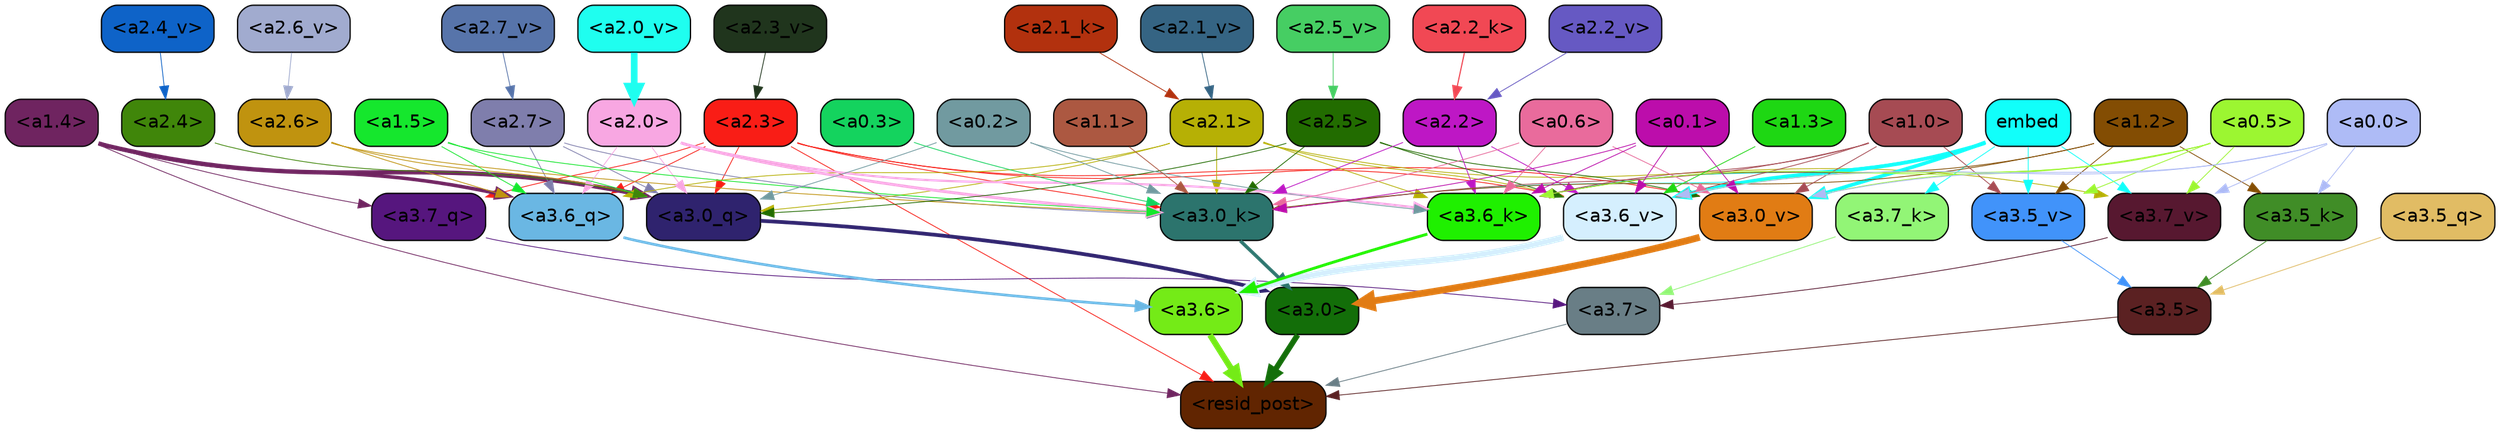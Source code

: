 strict digraph "" {
	graph [bgcolor=transparent,
		layout=dot,
		overlap=false,
		splines=true
	];
	"<a3.7>"	[color=black,
		fillcolor="#697e86",
		fontname=Helvetica,
		shape=box,
		style="filled, rounded"];
	"<resid_post>"	[color=black,
		fillcolor="#612501",
		fontname=Helvetica,
		shape=box,
		style="filled, rounded"];
	"<a3.7>" -> "<resid_post>"	[color="#697e86",
		penwidth=0.6239100098609924];
	"<a3.6>"	[color=black,
		fillcolor="#74eb17",
		fontname=Helvetica,
		shape=box,
		style="filled, rounded"];
	"<a3.6>" -> "<resid_post>"	[color="#74eb17",
		penwidth=4.569062113761902];
	"<a3.5>"	[color=black,
		fillcolor="#5b2122",
		fontname=Helvetica,
		shape=box,
		style="filled, rounded"];
	"<a3.5>" -> "<resid_post>"	[color="#5b2122",
		penwidth=0.6];
	"<a3.0>"	[color=black,
		fillcolor="#136e09",
		fontname=Helvetica,
		shape=box,
		style="filled, rounded"];
	"<a3.0>" -> "<resid_post>"	[color="#136e09",
		penwidth=4.283544182777405];
	"<a2.3>"	[color=black,
		fillcolor="#f91d16",
		fontname=Helvetica,
		shape=box,
		style="filled, rounded"];
	"<a2.3>" -> "<resid_post>"	[color="#f91d16",
		penwidth=0.6];
	"<a3.7_q>"	[color=black,
		fillcolor="#56167e",
		fontname=Helvetica,
		shape=box,
		style="filled, rounded"];
	"<a2.3>" -> "<a3.7_q>"	[color="#f91d16",
		penwidth=0.6];
	"<a3.6_q>"	[color=black,
		fillcolor="#6ab7e3",
		fontname=Helvetica,
		shape=box,
		style="filled, rounded"];
	"<a2.3>" -> "<a3.6_q>"	[color="#f91d16",
		penwidth=0.6];
	"<a3.0_q>"	[color=black,
		fillcolor="#2f236e",
		fontname=Helvetica,
		shape=box,
		style="filled, rounded"];
	"<a2.3>" -> "<a3.0_q>"	[color="#f91d16",
		penwidth=0.6];
	"<a3.0_k>"	[color=black,
		fillcolor="#2c746d",
		fontname=Helvetica,
		shape=box,
		style="filled, rounded"];
	"<a2.3>" -> "<a3.0_k>"	[color="#f91d16",
		penwidth=0.6];
	"<a3.6_v>"	[color=black,
		fillcolor="#d5effe",
		fontname=Helvetica,
		shape=box,
		style="filled, rounded"];
	"<a2.3>" -> "<a3.6_v>"	[color="#f91d16",
		penwidth=0.6];
	"<a3.0_v>"	[color=black,
		fillcolor="#e17c14",
		fontname=Helvetica,
		shape=box,
		style="filled, rounded"];
	"<a2.3>" -> "<a3.0_v>"	[color="#f91d16",
		penwidth=0.6];
	"<a1.4>"	[color=black,
		fillcolor="#6f2460",
		fontname=Helvetica,
		shape=box,
		style="filled, rounded"];
	"<a1.4>" -> "<resid_post>"	[color="#6f2460",
		penwidth=0.6];
	"<a1.4>" -> "<a3.7_q>"	[color="#6f2460",
		penwidth=0.6];
	"<a1.4>" -> "<a3.6_q>"	[color="#6f2460",
		penwidth=2.6908124685287476];
	"<a1.4>" -> "<a3.0_q>"	[color="#6f2460",
		penwidth=3.32076895236969];
	"<a3.7_q>" -> "<a3.7>"	[color="#56167e",
		penwidth=0.6];
	"<a3.6_q>" -> "<a3.6>"	[color="#6ab7e3",
		penwidth=2.03758105635643];
	"<a3.5_q>"	[color=black,
		fillcolor="#e1bc64",
		fontname=Helvetica,
		shape=box,
		style="filled, rounded"];
	"<a3.5_q>" -> "<a3.5>"	[color="#e1bc64",
		penwidth=0.6];
	"<a3.0_q>" -> "<a3.0>"	[color="#2f236e",
		penwidth=2.8638100624084473];
	"<a3.7_k>"	[color=black,
		fillcolor="#92f576",
		fontname=Helvetica,
		shape=box,
		style="filled, rounded"];
	"<a3.7_k>" -> "<a3.7>"	[color="#92f576",
		penwidth=0.6];
	"<a3.6_k>"	[color=black,
		fillcolor="#1ff000",
		fontname=Helvetica,
		shape=box,
		style="filled, rounded"];
	"<a3.6_k>" -> "<a3.6>"	[color="#1ff000",
		penwidth=2.174198240041733];
	"<a3.5_k>"	[color=black,
		fillcolor="#408d27",
		fontname=Helvetica,
		shape=box,
		style="filled, rounded"];
	"<a3.5_k>" -> "<a3.5>"	[color="#408d27",
		penwidth=0.6];
	"<a3.0_k>" -> "<a3.0>"	[color="#2c746d",
		penwidth=2.6274144649505615];
	"<a3.7_v>"	[color=black,
		fillcolor="#571830",
		fontname=Helvetica,
		shape=box,
		style="filled, rounded"];
	"<a3.7_v>" -> "<a3.7>"	[color="#571830",
		penwidth=0.6];
	"<a3.6_v>" -> "<a3.6>"	[color="#d5effe",
		penwidth=5.002329230308533];
	"<a3.5_v>"	[color=black,
		fillcolor="#4193fa",
		fontname=Helvetica,
		shape=box,
		style="filled, rounded"];
	"<a3.5_v>" -> "<a3.5>"	[color="#4193fa",
		penwidth=0.6];
	"<a3.0_v>" -> "<a3.0>"	[color="#e17c14",
		penwidth=5.188832879066467];
	"<a2.7>"	[color=black,
		fillcolor="#7f7eac",
		fontname=Helvetica,
		shape=box,
		style="filled, rounded"];
	"<a2.7>" -> "<a3.6_q>"	[color="#7f7eac",
		penwidth=0.6];
	"<a2.7>" -> "<a3.0_q>"	[color="#7f7eac",
		penwidth=0.6];
	"<a2.7>" -> "<a3.0_k>"	[color="#7f7eac",
		penwidth=0.6];
	"<a2.6>"	[color=black,
		fillcolor="#c0930f",
		fontname=Helvetica,
		shape=box,
		style="filled, rounded"];
	"<a2.6>" -> "<a3.6_q>"	[color="#c0930f",
		penwidth=0.6];
	"<a2.6>" -> "<a3.0_q>"	[color="#c0930f",
		penwidth=0.6];
	"<a2.6>" -> "<a3.0_k>"	[color="#c0930f",
		penwidth=0.6];
	"<a2.1>"	[color=black,
		fillcolor="#b6b005",
		fontname=Helvetica,
		shape=box,
		style="filled, rounded"];
	"<a2.1>" -> "<a3.6_q>"	[color="#b6b005",
		penwidth=0.6];
	"<a2.1>" -> "<a3.0_q>"	[color="#b6b005",
		penwidth=0.6];
	"<a2.1>" -> "<a3.6_k>"	[color="#b6b005",
		penwidth=0.6];
	"<a2.1>" -> "<a3.0_k>"	[color="#b6b005",
		penwidth=0.6];
	"<a2.1>" -> "<a3.7_v>"	[color="#b6b005",
		penwidth=0.6];
	"<a2.1>" -> "<a3.6_v>"	[color="#b6b005",
		penwidth=0.6];
	"<a2.0>"	[color=black,
		fillcolor="#f8a7e2",
		fontname=Helvetica,
		shape=box,
		style="filled, rounded"];
	"<a2.0>" -> "<a3.6_q>"	[color="#f8a7e2",
		penwidth=0.6];
	"<a2.0>" -> "<a3.0_q>"	[color="#f8a7e2",
		penwidth=0.6];
	"<a2.0>" -> "<a3.6_k>"	[color="#f8a7e2",
		penwidth=1.6254686117172241];
	"<a2.0>" -> "<a3.0_k>"	[color="#f8a7e2",
		penwidth=2.182972814887762];
	"<a1.5>"	[color=black,
		fillcolor="#15e72d",
		fontname=Helvetica,
		shape=box,
		style="filled, rounded"];
	"<a1.5>" -> "<a3.6_q>"	[color="#15e72d",
		penwidth=0.6];
	"<a1.5>" -> "<a3.0_q>"	[color="#15e72d",
		penwidth=0.6];
	"<a1.5>" -> "<a3.0_k>"	[color="#15e72d",
		penwidth=0.6];
	"<a2.5>"	[color=black,
		fillcolor="#226c00",
		fontname=Helvetica,
		shape=box,
		style="filled, rounded"];
	"<a2.5>" -> "<a3.0_q>"	[color="#226c00",
		penwidth=0.6];
	"<a2.5>" -> "<a3.0_k>"	[color="#226c00",
		penwidth=0.6];
	"<a2.5>" -> "<a3.6_v>"	[color="#226c00",
		penwidth=0.6];
	"<a2.5>" -> "<a3.0_v>"	[color="#226c00",
		penwidth=0.6];
	"<a2.4>"	[color=black,
		fillcolor="#40860a",
		fontname=Helvetica,
		shape=box,
		style="filled, rounded"];
	"<a2.4>" -> "<a3.0_q>"	[color="#40860a",
		penwidth=0.6];
	"<a0.2>"	[color=black,
		fillcolor="#719aa0",
		fontname=Helvetica,
		shape=box,
		style="filled, rounded"];
	"<a0.2>" -> "<a3.0_q>"	[color="#719aa0",
		penwidth=0.6];
	"<a0.2>" -> "<a3.6_k>"	[color="#719aa0",
		penwidth=0.6];
	"<a0.2>" -> "<a3.0_k>"	[color="#719aa0",
		penwidth=0.6];
	embed	[color=black,
		fillcolor="#11fffa",
		fontname=Helvetica,
		shape=box,
		style="filled, rounded"];
	embed -> "<a3.7_k>"	[color="#11fffa",
		penwidth=0.6];
	embed -> "<a3.6_k>"	[color="#11fffa",
		penwidth=0.6];
	embed -> "<a3.0_k>"	[color="#11fffa",
		penwidth=0.6];
	embed -> "<a3.7_v>"	[color="#11fffa",
		penwidth=0.6];
	embed -> "<a3.6_v>"	[color="#11fffa",
		penwidth=2.809220314025879];
	embed -> "<a3.5_v>"	[color="#11fffa",
		penwidth=0.6];
	embed -> "<a3.0_v>"	[color="#11fffa",
		penwidth=2.754121422767639];
	"<a2.2>"	[color=black,
		fillcolor="#be17c5",
		fontname=Helvetica,
		shape=box,
		style="filled, rounded"];
	"<a2.2>" -> "<a3.6_k>"	[color="#be17c5",
		penwidth=0.6];
	"<a2.2>" -> "<a3.0_k>"	[color="#be17c5",
		penwidth=0.6065438985824585];
	"<a2.2>" -> "<a3.6_v>"	[color="#be17c5",
		penwidth=0.6];
	"<a1.2>"	[color=black,
		fillcolor="#834d03",
		fontname=Helvetica,
		shape=box,
		style="filled, rounded"];
	"<a1.2>" -> "<a3.6_k>"	[color="#834d03",
		penwidth=0.6];
	"<a1.2>" -> "<a3.5_k>"	[color="#834d03",
		penwidth=0.6];
	"<a1.2>" -> "<a3.0_k>"	[color="#834d03",
		penwidth=0.6];
	"<a1.2>" -> "<a3.5_v>"	[color="#834d03",
		penwidth=0.6];
	"<a1.0>"	[color=black,
		fillcolor="#a64b53",
		fontname=Helvetica,
		shape=box,
		style="filled, rounded"];
	"<a1.0>" -> "<a3.6_k>"	[color="#a64b53",
		penwidth=0.6];
	"<a1.0>" -> "<a3.0_k>"	[color="#a64b53",
		penwidth=0.6];
	"<a1.0>" -> "<a3.6_v>"	[color="#a64b53",
		penwidth=0.6];
	"<a1.0>" -> "<a3.5_v>"	[color="#a64b53",
		penwidth=0.6];
	"<a1.0>" -> "<a3.0_v>"	[color="#a64b53",
		penwidth=0.6];
	"<a0.6>"	[color=black,
		fillcolor="#e96b9c",
		fontname=Helvetica,
		shape=box,
		style="filled, rounded"];
	"<a0.6>" -> "<a3.6_k>"	[color="#e96b9c",
		penwidth=0.6];
	"<a0.6>" -> "<a3.0_k>"	[color="#e96b9c",
		penwidth=0.6];
	"<a0.6>" -> "<a3.0_v>"	[color="#e96b9c",
		penwidth=0.6];
	"<a0.5>"	[color=black,
		fillcolor="#9cf631",
		fontname=Helvetica,
		shape=box,
		style="filled, rounded"];
	"<a0.5>" -> "<a3.6_k>"	[color="#9cf631",
		penwidth=0.6];
	"<a0.5>" -> "<a3.7_v>"	[color="#9cf631",
		penwidth=0.6];
	"<a0.5>" -> "<a3.6_v>"	[color="#9cf631",
		penwidth=0.6];
	"<a0.5>" -> "<a3.5_v>"	[color="#9cf631",
		penwidth=0.6];
	"<a0.5>" -> "<a3.0_v>"	[color="#9cf631",
		penwidth=0.6120390892028809];
	"<a0.1>"	[color=black,
		fillcolor="#bc0dab",
		fontname=Helvetica,
		shape=box,
		style="filled, rounded"];
	"<a0.1>" -> "<a3.6_k>"	[color="#bc0dab",
		penwidth=0.6];
	"<a0.1>" -> "<a3.0_k>"	[color="#bc0dab",
		penwidth=0.6];
	"<a0.1>" -> "<a3.6_v>"	[color="#bc0dab",
		penwidth=0.6];
	"<a0.1>" -> "<a3.0_v>"	[color="#bc0dab",
		penwidth=0.6];
	"<a0.0>"	[color=black,
		fillcolor="#aebbf6",
		fontname=Helvetica,
		shape=box,
		style="filled, rounded"];
	"<a0.0>" -> "<a3.5_k>"	[color="#aebbf6",
		penwidth=0.6];
	"<a0.0>" -> "<a3.7_v>"	[color="#aebbf6",
		penwidth=0.6];
	"<a0.0>" -> "<a3.6_v>"	[color="#aebbf6",
		penwidth=0.6];
	"<a0.0>" -> "<a3.0_v>"	[color="#aebbf6",
		penwidth=0.6];
	"<a1.1>"	[color=black,
		fillcolor="#ac5841",
		fontname=Helvetica,
		shape=box,
		style="filled, rounded"];
	"<a1.1>" -> "<a3.0_k>"	[color="#ac5841",
		penwidth=0.6];
	"<a0.3>"	[color=black,
		fillcolor="#14d35e",
		fontname=Helvetica,
		shape=box,
		style="filled, rounded"];
	"<a0.3>" -> "<a3.0_k>"	[color="#14d35e",
		penwidth=0.6];
	"<a1.3>"	[color=black,
		fillcolor="#1ed713",
		fontname=Helvetica,
		shape=box,
		style="filled, rounded"];
	"<a1.3>" -> "<a3.6_v>"	[color="#1ed713",
		penwidth=0.6];
	"<a2.2_k>"	[color=black,
		fillcolor="#f14854",
		fontname=Helvetica,
		shape=box,
		style="filled, rounded"];
	"<a2.2_k>" -> "<a2.2>"	[color="#f14854",
		penwidth=0.87534499168396];
	"<a2.1_k>"	[color=black,
		fillcolor="#b2310e",
		fontname=Helvetica,
		shape=box,
		style="filled, rounded"];
	"<a2.1_k>" -> "<a2.1>"	[color="#b2310e",
		penwidth=0.6];
	"<a2.7_v>"	[color=black,
		fillcolor="#5774aa",
		fontname=Helvetica,
		shape=box,
		style="filled, rounded"];
	"<a2.7_v>" -> "<a2.7>"	[color="#5774aa",
		penwidth=0.6];
	"<a2.6_v>"	[color=black,
		fillcolor="#a1abcf",
		fontname=Helvetica,
		shape=box,
		style="filled, rounded"];
	"<a2.6_v>" -> "<a2.6>"	[color="#a1abcf",
		penwidth=0.6];
	"<a2.5_v>"	[color=black,
		fillcolor="#46ce63",
		fontname=Helvetica,
		shape=box,
		style="filled, rounded"];
	"<a2.5_v>" -> "<a2.5>"	[color="#46ce63",
		penwidth=0.6];
	"<a2.4_v>"	[color=black,
		fillcolor="#0e63c8",
		fontname=Helvetica,
		shape=box,
		style="filled, rounded"];
	"<a2.4_v>" -> "<a2.4>"	[color="#0e63c8",
		penwidth=0.6];
	"<a2.3_v>"	[color=black,
		fillcolor="#20351d",
		fontname=Helvetica,
		shape=box,
		style="filled, rounded"];
	"<a2.3_v>" -> "<a2.3>"	[color="#20351d",
		penwidth=0.6];
	"<a2.2_v>"	[color=black,
		fillcolor="#6659c3",
		fontname=Helvetica,
		shape=box,
		style="filled, rounded"];
	"<a2.2_v>" -> "<a2.2>"	[color="#6659c3",
		penwidth=0.6];
	"<a2.1_v>"	[color=black,
		fillcolor="#356483",
		fontname=Helvetica,
		shape=box,
		style="filled, rounded"];
	"<a2.1_v>" -> "<a2.1>"	[color="#356483",
		penwidth=0.6];
	"<a2.0_v>"	[color=black,
		fillcolor="#1ffeef",
		fontname=Helvetica,
		shape=box,
		style="filled, rounded"];
	"<a2.0_v>" -> "<a2.0>"	[color="#1ffeef",
		penwidth=5.12138295173645];
}
